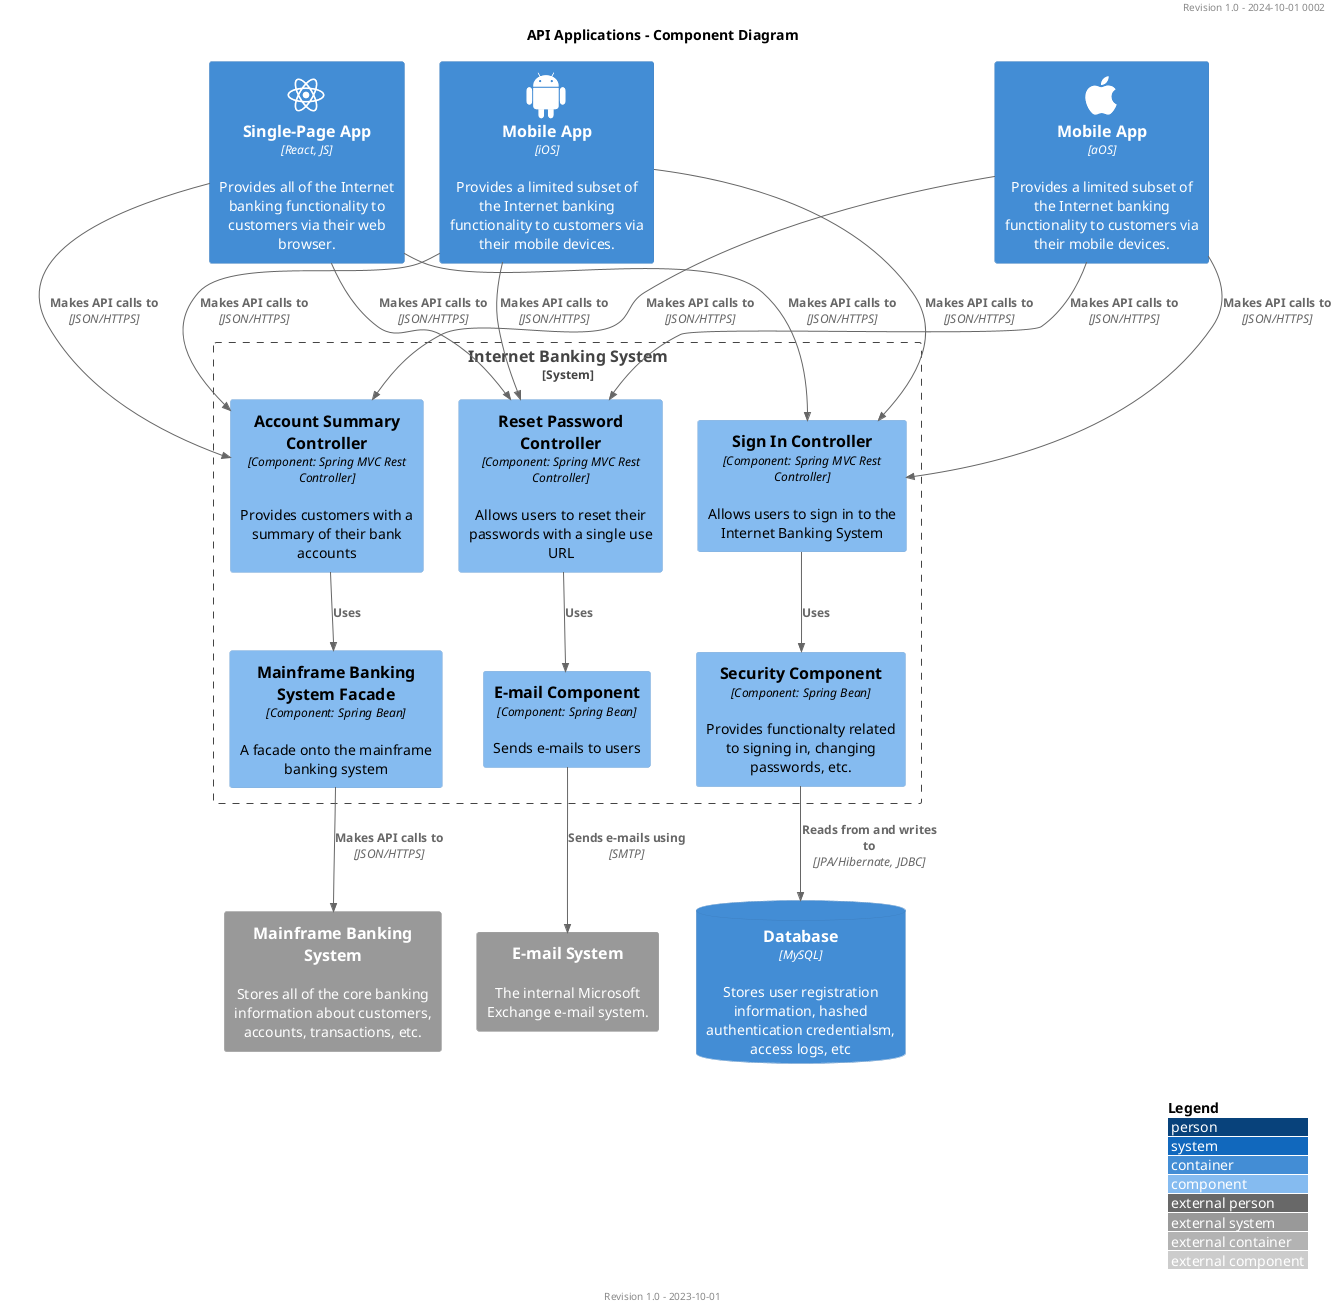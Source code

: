 @startuml

title "API Applications - Component Diagram"
header "Revision 1.0 - 2024-10-01 0002"


!include <C4/C4_Component>
!include <tupadr3/font-awesome/users>
!include <tupadr3/devicons/android>
!include <tupadr3/devicons/apple>
!include <tupadr3/devicons/react>
!include <tupadr3/devicons2/spring_original>
LAYOUT_WITH_LEGEND()

Container(spa, "Single-Page App", "React, JS", "Provides all of the Internet banking functionality to customers via their web browser.", $sprite="react")
Container(iOS, "Mobile App", "iOS", "Provides a limited subset of the Internet banking functionality to customers via their mobile devices.",$sprite="android")
Container(aOS, "Mobile App", "aOS", "Provides a limited subset of the Internet banking functionality to customers via their mobile devices.",$sprite="apple")   
    

System_Boundary(IBS, "Internet Banking System") {
    Component(SignIn, "Sign In Controller", "Component: Spring MVC Rest Controller", "Allows users to sign in to the Internet Banking System")
    Component(ResetPassword, "Reset Password Controller", "Component: Spring MVC Rest Controller", "Allows users to reset their passwords with a single use URL")
    Component(AccountSummary, "Account Summary Controller", "Component: Spring MVC Rest Controller", "Provides customers with a summary of their bank accounts")
    Component(Security, "Security Component", "Component: Spring Bean", "Provides functionalty related to signing in, changing passwords, etc.")
    Component(EmailComponent, "E-mail Component", "Component: Spring Bean", "Sends e-mails to users")
    Component(MF, "Mainframe Banking System Facade", "Component: Spring Bean", "A facade onto the mainframe banking system")
    
}

ContainerDb(database, "Database", "MySQL", "Stores user registration information, hashed authentication credentialsm, access logs, etc")

System_Ext(Mainframe, "Mainframe Banking System", "Stores all of the core banking information about customers, accounts, transactions, etc.")
System_Ext(Email, "E-mail System", "The internal Microsoft Exchange e-mail system.")

Rel(spa, SignIn, "Makes API calls to", "JSON/HTTPS")
Rel(spa, ResetPassword, "Makes API calls to", "JSON/HTTPS")
Rel(spa, AccountSummary, "Makes API calls to", "JSON/HTTPS")
Rel(iOS, SignIn, "Makes API calls to", "JSON/HTTPS")
Rel(iOS, ResetPassword, "Makes API calls to", "JSON/HTTPS")
Rel(iOS, AccountSummary, "Makes API calls to", "JSON/HTTPS")
Rel(aOS, SignIn, "Makes API calls to", "JSON/HTTPS")
Rel(aOS, ResetPassword, "Makes API calls to", "JSON/HTTPS")
Rel(aOS, AccountSummary, "Makes API calls to", "JSON/HTTPS")
Rel(SignIn, Security, "Uses")
Rel(ResetPassword, EmailComponent, "Uses")
Rel(AccountSummary, MF, "Uses")
Rel(Security,database, "Reads from and writes to", "JPA/Hibernate, JDBC")
Rel(EmailComponent,Email, "Sends e-mails using", "SMTP")
Rel(MF,Mainframe, "Makes API calls to", "JSON/HTTPS")


footer "Revision 1.0 - 2023-10-01"
@enduml
